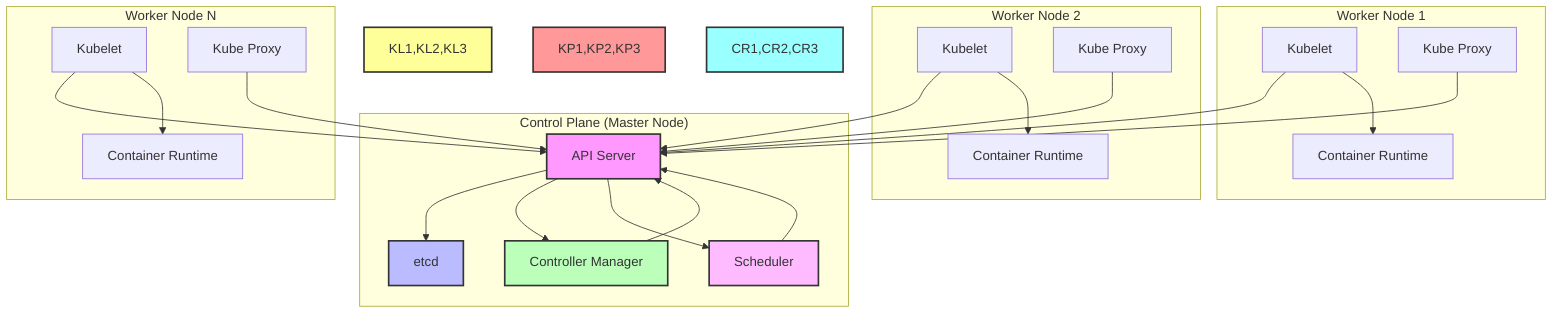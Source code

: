 graph TD
    subgraph "Control Plane (Master Node)"
        API[API Server] --> ETCD[etcd]
        API --> CM[Controller Manager]
        API --> SCHED[Scheduler]
        CM --> API
        SCHED --> API
    end

    subgraph "Worker Node 1"
        KL1[Kubelet] --> API
        KP1[Kube Proxy] --> API
        CR1[Container Runtime]
        KL1 --> CR1
    end

    subgraph "Worker Node 2"
        KL2[Kubelet] --> API
        KP2[Kube Proxy] --> API
        CR2[Container Runtime]
        KL2 --> CR2
    end

    subgraph "Worker Node N"
        KL3[Kubelet] --> API
        KP3[Kube Proxy] --> API
        CR3[Container Runtime]
        KL3 --> CR3
    end

    style API fill:#f9f,stroke:#333,stroke-width:2px
    style ETCD fill:#bbf,stroke:#333,stroke-width:2px
    style CM fill:#bfb,stroke:#333,stroke-width:2px
    style SCHED fill:#fbf,stroke:#333,stroke-width:2px
    style KL1,KL2,KL3 fill:#ff9,stroke:#333,stroke-width:2px
    style KP1,KP2,KP3 fill:#f99,stroke:#333,stroke-width:2px
    style CR1,CR2,CR3 fill:#9ff,stroke:#333,stroke-width:2px